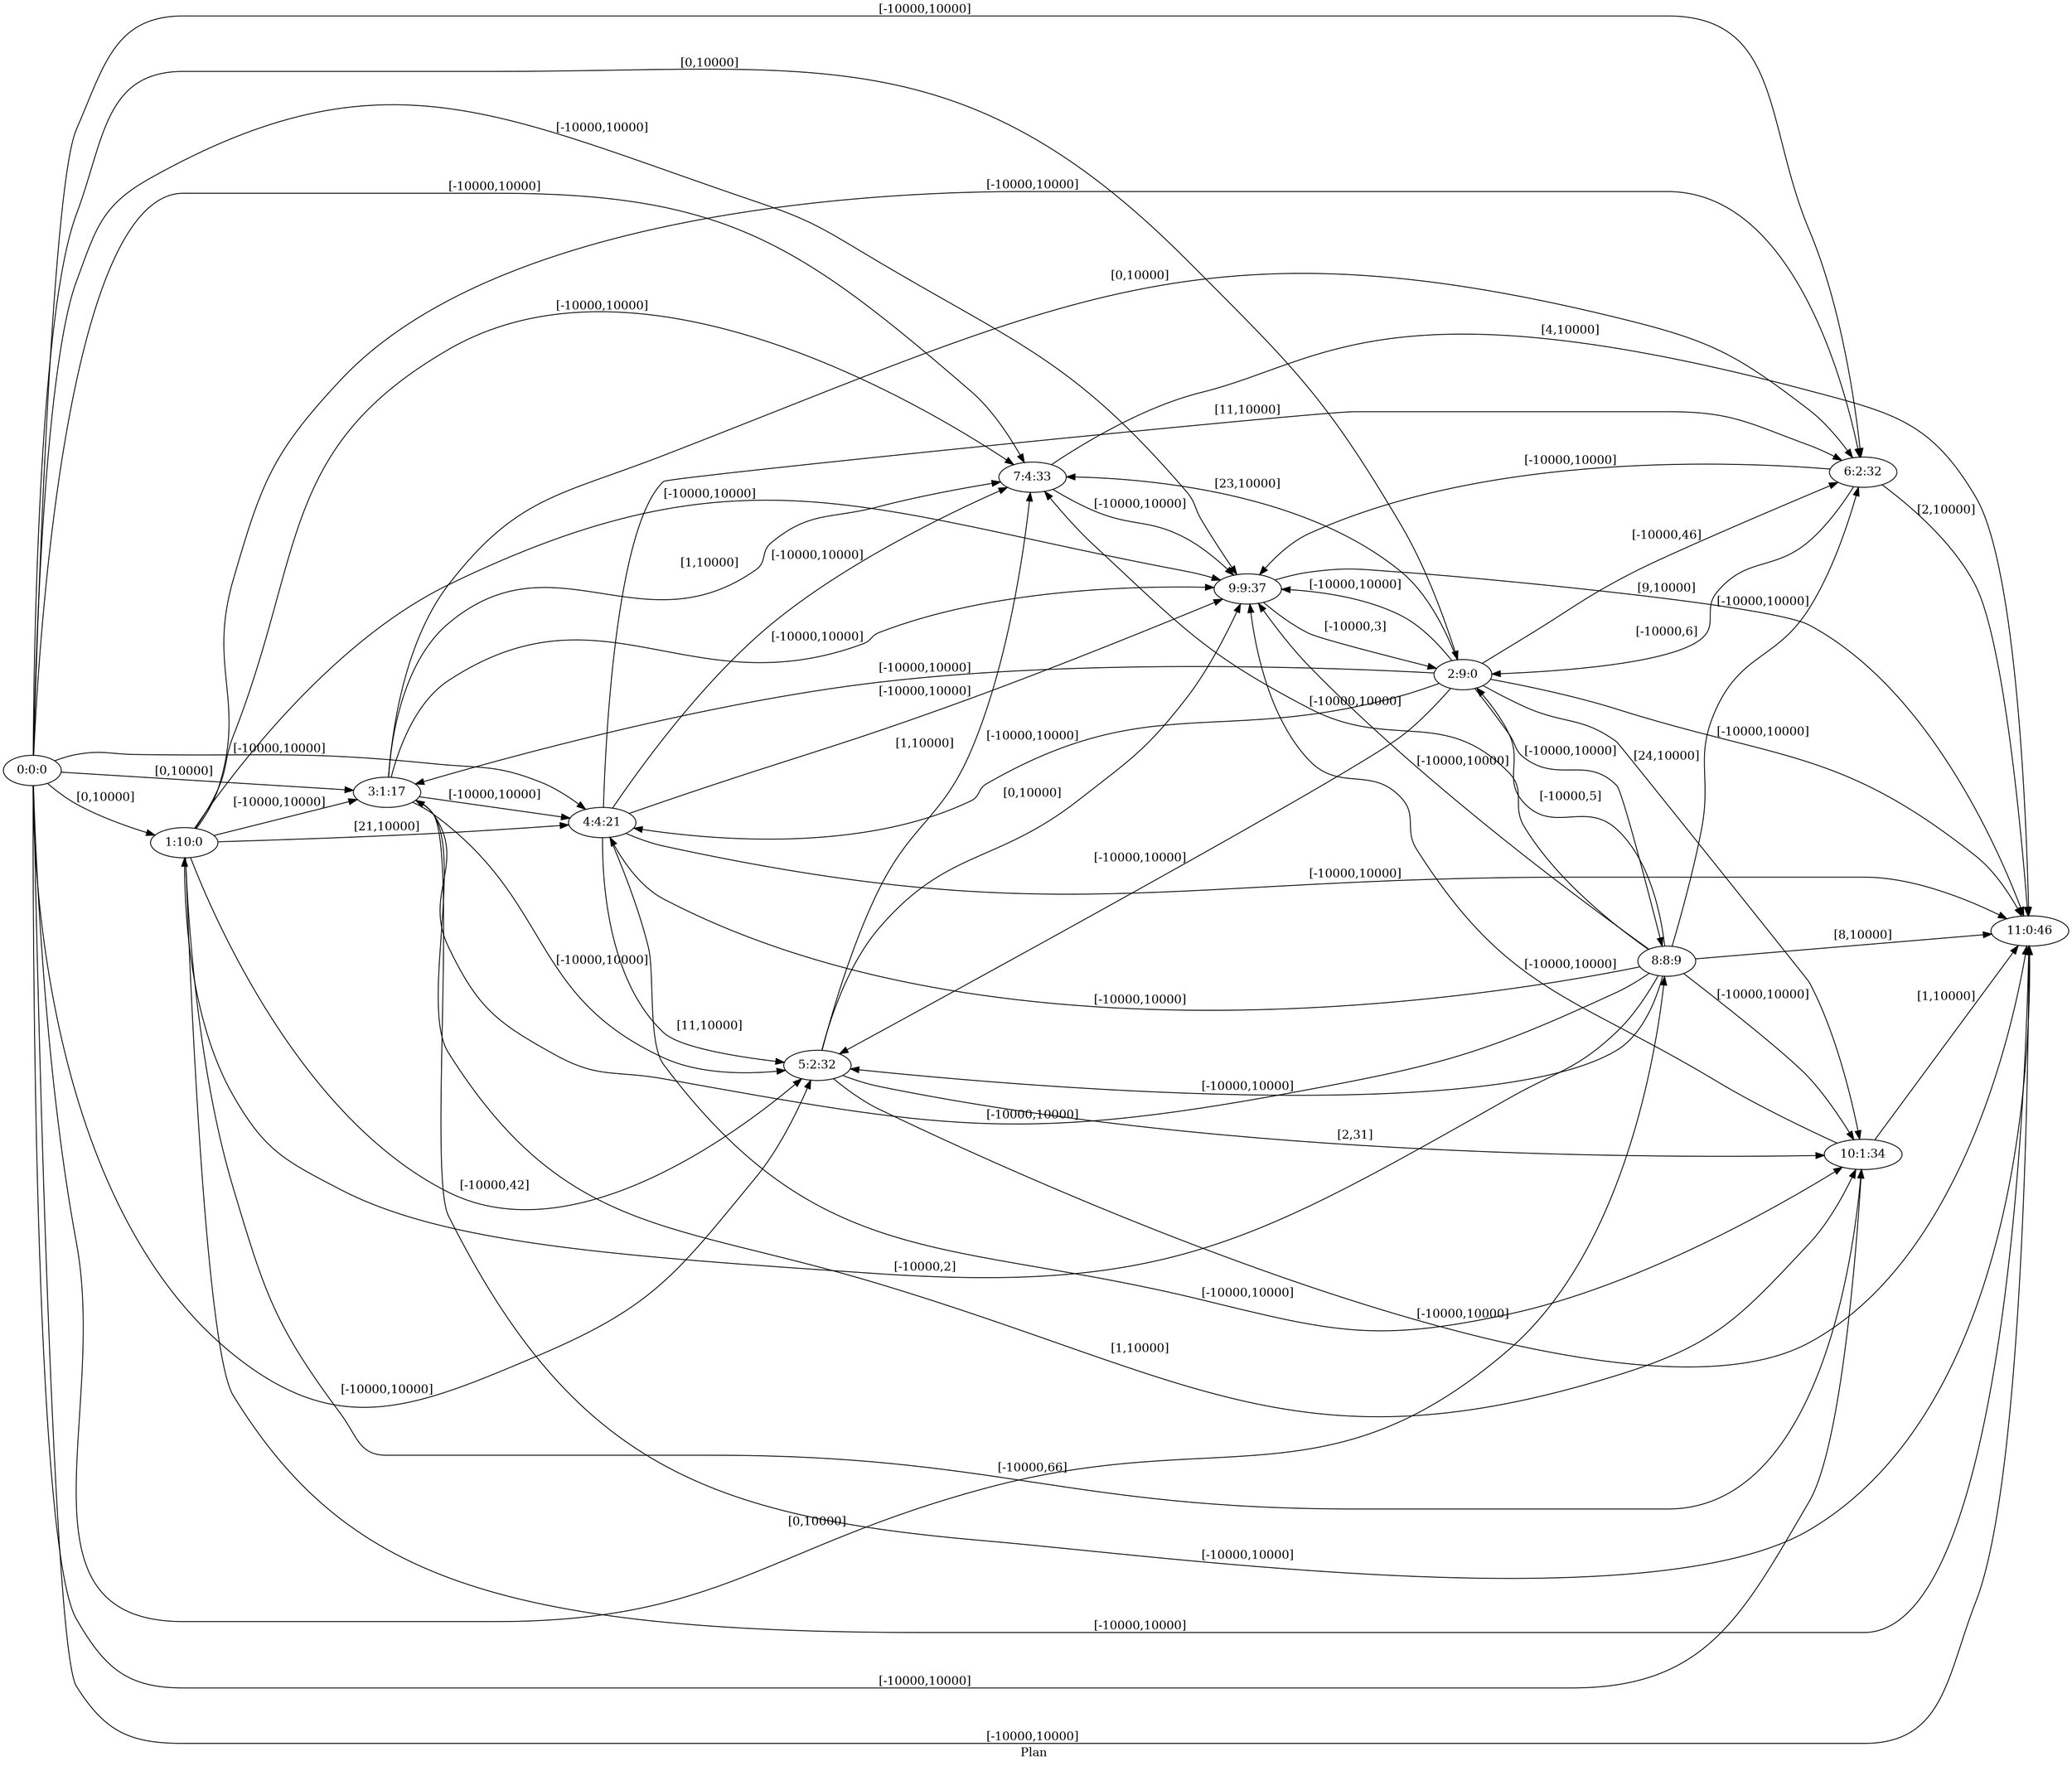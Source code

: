 digraph G {
 rankdir = LR;
 nodesep = .45; 
 size = 30;
label="Plan ";
 fldt = 0.488255;
"0:0:0"->"1:10:0"[ label = "[0,10000]"];
"0:0:0"->"2:9:0"[ label = "[0,10000]"];
"0:0:0"->"3:1:17"[ label = "[0,10000]"];
"0:0:0"->"4:4:21"[ label = "[-10000,10000]"];
"0:0:0"->"5:2:32"[ label = "[-10000,10000]"];
"0:0:0"->"6:2:32"[ label = "[-10000,10000]"];
"0:0:0"->"7:4:33"[ label = "[-10000,10000]"];
"0:0:0"->"8:8:9"[ label = "[0,10000]"];
"0:0:0"->"9:9:37"[ label = "[-10000,10000]"];
"0:0:0"->"10:1:34"[ label = "[-10000,10000]"];
"0:0:0"->"11:0:46"[ label = "[-10000,10000]"];
"1:10:0"->"3:1:17"[ label = "[-10000,10000]"];
"1:10:0"->"4:4:21"[ label = "[21,10000]"];
"1:10:0"->"5:2:32"[ label = "[-10000,42]"];
"1:10:0"->"6:2:32"[ label = "[-10000,10000]"];
"1:10:0"->"7:4:33"[ label = "[-10000,10000]"];
"1:10:0"->"9:9:37"[ label = "[-10000,10000]"];
"1:10:0"->"10:1:34"[ label = "[-10000,66]"];
"1:10:0"->"11:0:46"[ label = "[-10000,10000]"];
"2:9:0"->"3:1:17"[ label = "[-10000,10000]"];
"2:9:0"->"4:4:21"[ label = "[-10000,10000]"];
"2:9:0"->"5:2:32"[ label = "[-10000,10000]"];
"2:9:0"->"6:2:32"[ label = "[-10000,46]"];
"2:9:0"->"7:4:33"[ label = "[23,10000]"];
"2:9:0"->"8:8:9"[ label = "[-10000,10000]"];
"2:9:0"->"9:9:37"[ label = "[-10000,10000]"];
"2:9:0"->"10:1:34"[ label = "[24,10000]"];
"2:9:0"->"11:0:46"[ label = "[-10000,10000]"];
"3:1:17"->"4:4:21"[ label = "[-10000,10000]"];
"3:1:17"->"5:2:32"[ label = "[-10000,10000]"];
"3:1:17"->"6:2:32"[ label = "[0,10000]"];
"3:1:17"->"7:4:33"[ label = "[1,10000]"];
"3:1:17"->"9:9:37"[ label = "[-10000,10000]"];
"3:1:17"->"10:1:34"[ label = "[1,10000]"];
"3:1:17"->"11:0:46"[ label = "[-10000,10000]"];
"4:4:21"->"5:2:32"[ label = "[11,10000]"];
"4:4:21"->"6:2:32"[ label = "[11,10000]"];
"4:4:21"->"7:4:33"[ label = "[-10000,10000]"];
"4:4:21"->"9:9:37"[ label = "[-10000,10000]"];
"4:4:21"->"10:1:34"[ label = "[-10000,10000]"];
"4:4:21"->"11:0:46"[ label = "[-10000,10000]"];
"5:2:32"->"7:4:33"[ label = "[1,10000]"];
"5:2:32"->"9:9:37"[ label = "[0,10000]"];
"5:2:32"->"10:1:34"[ label = "[2,31]"];
"5:2:32"->"11:0:46"[ label = "[-10000,10000]"];
"6:2:32"->"2:9:0"[ label = "[-10000,6]"];
"6:2:32"->"9:9:37"[ label = "[-10000,10000]"];
"6:2:32"->"11:0:46"[ label = "[2,10000]"];
"7:4:33"->"9:9:37"[ label = "[-10000,10000]"];
"7:4:33"->"11:0:46"[ label = "[4,10000]"];
"8:8:9"->"1:10:0"[ label = "[-10000,2]"];
"8:8:9"->"2:9:0"[ label = "[-10000,5]"];
"8:8:9"->"3:1:17"[ label = "[-10000,10000]"];
"8:8:9"->"4:4:21"[ label = "[-10000,10000]"];
"8:8:9"->"5:2:32"[ label = "[-10000,10000]"];
"8:8:9"->"6:2:32"[ label = "[-10000,10000]"];
"8:8:9"->"7:4:33"[ label = "[-10000,10000]"];
"8:8:9"->"9:9:37"[ label = "[-10000,10000]"];
"8:8:9"->"10:1:34"[ label = "[-10000,10000]"];
"8:8:9"->"11:0:46"[ label = "[8,10000]"];
"9:9:37"->"2:9:0"[ label = "[-10000,3]"];
"9:9:37"->"11:0:46"[ label = "[9,10000]"];
"10:1:34"->"9:9:37"[ label = "[-10000,10000]"];
"10:1:34"->"11:0:46"[ label = "[1,10000]"];
}
